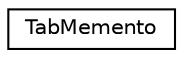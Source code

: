 digraph "Graphical Class Hierarchy"
{
 // LATEX_PDF_SIZE
  edge [fontname="Helvetica",fontsize="10",labelfontname="Helvetica",labelfontsize="10"];
  node [fontname="Helvetica",fontsize="10",shape=record];
  rankdir="LR";
  Node0 [label="TabMemento",height=0.2,width=0.4,color="black", fillcolor="white", style="filled",URL="$classTabMemento.html",tooltip="The TabMemento class represents a memento object that stores the state of a customer's tab."];
}
